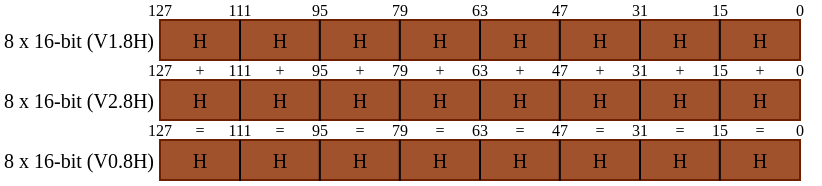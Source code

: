 <mxfile version="20.8.16" type="device"><diagram name="Page-1" id="wzH0FHUYwGM4sfR4gNnl"><mxGraphModel dx="574" dy="342" grid="1" gridSize="10" guides="1" tooltips="1" connect="1" arrows="1" fold="1" page="1" pageScale="1" pageWidth="850" pageHeight="1100" math="0" shadow="0"><root><mxCell id="0"/><mxCell id="1" parent="0"/><mxCell id="TKaCXlHHpjlB4VyzvJb0-10" value="" style="rounded=0;whiteSpace=wrap;html=1;fillColor=#a0522d;fontColor=#ffffff;strokeColor=#6D1F00;" vertex="1" parent="1"><mxGeometry x="160" y="220" width="320" height="20" as="geometry"/></mxCell><mxCell id="TKaCXlHHpjlB4VyzvJb0-11" value="" style="endArrow=none;html=1;rounded=0;entryX=0.75;entryY=0;entryDx=0;entryDy=0;exitX=0.75;exitY=1;exitDx=0;exitDy=0;" edge="1" parent="1" source="TKaCXlHHpjlB4VyzvJb0-10" target="TKaCXlHHpjlB4VyzvJb0-10"><mxGeometry width="50" height="50" relative="1" as="geometry"><mxPoint x="384.77" y="342.5" as="sourcePoint"/><mxPoint x="384.77" y="302.5" as="targetPoint"/></mxGeometry></mxCell><mxCell id="TKaCXlHHpjlB4VyzvJb0-12" value="" style="endArrow=none;html=1;rounded=0;entryX=0.5;entryY=0;entryDx=0;entryDy=0;exitX=0.5;exitY=1;exitDx=0;exitDy=0;" edge="1" parent="1" source="TKaCXlHHpjlB4VyzvJb0-10" target="TKaCXlHHpjlB4VyzvJb0-10"><mxGeometry width="50" height="50" relative="1" as="geometry"><mxPoint x="190" y="342.5" as="sourcePoint"/><mxPoint x="240" y="292.5" as="targetPoint"/></mxGeometry></mxCell><mxCell id="TKaCXlHHpjlB4VyzvJb0-13" value="" style="endArrow=none;html=1;rounded=0;entryX=0.125;entryY=0;entryDx=0;entryDy=0;entryPerimeter=0;exitX=0.125;exitY=1.023;exitDx=0;exitDy=0;exitPerimeter=0;" edge="1" parent="1" source="TKaCXlHHpjlB4VyzvJb0-10" target="TKaCXlHHpjlB4VyzvJb0-10"><mxGeometry width="50" height="50" relative="1" as="geometry"><mxPoint x="170" y="312.5" as="sourcePoint"/><mxPoint x="250" y="262.5" as="targetPoint"/></mxGeometry></mxCell><mxCell id="TKaCXlHHpjlB4VyzvJb0-19" value="8 x 16-bit (V1.8H)" style="text;html=1;strokeColor=none;fillColor=none;align=left;verticalAlign=middle;whiteSpace=wrap;rounded=0;fontSize=10;fontFamily=Computer Modern;" vertex="1" parent="1"><mxGeometry x="80" y="222.5" width="90" height="15" as="geometry"/></mxCell><mxCell id="TKaCXlHHpjlB4VyzvJb0-25" value="0" style="text;html=1;strokeColor=none;fillColor=none;align=center;verticalAlign=middle;whiteSpace=wrap;rounded=0;fontSize=8;fontFamily=Source Code Pro;" vertex="1" parent="1"><mxGeometry x="470" y="210" width="20" height="10" as="geometry"/></mxCell><mxCell id="TKaCXlHHpjlB4VyzvJb0-26" value="127" style="text;html=1;strokeColor=none;fillColor=none;align=center;verticalAlign=middle;whiteSpace=wrap;rounded=0;fontSize=8;fontFamily=Source Code Pro;" vertex="1" parent="1"><mxGeometry x="150" y="210" width="20" height="10" as="geometry"/></mxCell><mxCell id="TKaCXlHHpjlB4VyzvJb0-27" value="63" style="text;html=1;strokeColor=none;fillColor=none;align=center;verticalAlign=middle;whiteSpace=wrap;rounded=0;fontSize=8;fontFamily=Source Code Pro;" vertex="1" parent="1"><mxGeometry x="310" y="210" width="20" height="10" as="geometry"/></mxCell><mxCell id="TKaCXlHHpjlB4VyzvJb0-28" value="31" style="text;html=1;strokeColor=none;fillColor=none;align=center;verticalAlign=middle;whiteSpace=wrap;rounded=0;fontSize=8;fontFamily=Source Code Pro;" vertex="1" parent="1"><mxGeometry x="390" y="210" width="20" height="10" as="geometry"/></mxCell><mxCell id="TKaCXlHHpjlB4VyzvJb0-29" value="95" style="text;html=1;strokeColor=none;fillColor=none;align=center;verticalAlign=middle;whiteSpace=wrap;rounded=0;fontSize=8;fontFamily=Source Code Pro;" vertex="1" parent="1"><mxGeometry x="230" y="210" width="20" height="10" as="geometry"/></mxCell><mxCell id="TKaCXlHHpjlB4VyzvJb0-30" value="111" style="text;html=1;strokeColor=none;fillColor=none;align=center;verticalAlign=middle;whiteSpace=wrap;rounded=0;fontSize=8;fontFamily=Source Code Pro;" vertex="1" parent="1"><mxGeometry x="190" y="210" width="20" height="10" as="geometry"/></mxCell><mxCell id="TKaCXlHHpjlB4VyzvJb0-31" value="47" style="text;html=1;strokeColor=none;fillColor=none;align=center;verticalAlign=middle;whiteSpace=wrap;rounded=0;fontSize=8;fontFamily=Source Code Pro;" vertex="1" parent="1"><mxGeometry x="350" y="210" width="20" height="10" as="geometry"/></mxCell><mxCell id="TKaCXlHHpjlB4VyzvJb0-32" value="15" style="text;html=1;strokeColor=none;fillColor=none;align=center;verticalAlign=middle;whiteSpace=wrap;rounded=0;fontSize=8;fontFamily=Source Code Pro;" vertex="1" parent="1"><mxGeometry x="430" y="210" width="20" height="10" as="geometry"/></mxCell><mxCell id="TKaCXlHHpjlB4VyzvJb0-33" value="79" style="text;html=1;strokeColor=none;fillColor=none;align=center;verticalAlign=middle;whiteSpace=wrap;rounded=0;fontSize=8;fontFamily=Source Code Pro;" vertex="1" parent="1"><mxGeometry x="270" y="210" width="20" height="10" as="geometry"/></mxCell><mxCell id="TKaCXlHHpjlB4VyzvJb0-68" value="" style="endArrow=none;html=1;rounded=0;entryX=0.125;entryY=0;entryDx=0;entryDy=0;entryPerimeter=0;exitX=0.125;exitY=1.023;exitDx=0;exitDy=0;exitPerimeter=0;" edge="1" parent="1"><mxGeometry width="50" height="50" relative="1" as="geometry"><mxPoint x="239.9" y="240.46" as="sourcePoint"/><mxPoint x="239.9" y="220" as="targetPoint"/></mxGeometry></mxCell><mxCell id="TKaCXlHHpjlB4VyzvJb0-69" value="" style="endArrow=none;html=1;rounded=0;entryX=0.125;entryY=0;entryDx=0;entryDy=0;entryPerimeter=0;exitX=0.125;exitY=1.023;exitDx=0;exitDy=0;exitPerimeter=0;" edge="1" parent="1"><mxGeometry width="50" height="50" relative="1" as="geometry"><mxPoint x="279.9" y="240.46" as="sourcePoint"/><mxPoint x="279.9" y="220" as="targetPoint"/></mxGeometry></mxCell><mxCell id="TKaCXlHHpjlB4VyzvJb0-70" value="" style="endArrow=none;html=1;rounded=0;entryX=0.125;entryY=0;entryDx=0;entryDy=0;entryPerimeter=0;exitX=0.125;exitY=1.023;exitDx=0;exitDy=0;exitPerimeter=0;" edge="1" parent="1"><mxGeometry width="50" height="50" relative="1" as="geometry"><mxPoint x="359.9" y="240.46" as="sourcePoint"/><mxPoint x="359.9" y="220" as="targetPoint"/></mxGeometry></mxCell><mxCell id="TKaCXlHHpjlB4VyzvJb0-71" value="" style="endArrow=none;html=1;rounded=0;entryX=0.125;entryY=0;entryDx=0;entryDy=0;entryPerimeter=0;exitX=0.125;exitY=1.023;exitDx=0;exitDy=0;exitPerimeter=0;" edge="1" parent="1"><mxGeometry width="50" height="50" relative="1" as="geometry"><mxPoint x="439.9" y="240.23" as="sourcePoint"/><mxPoint x="439.9" y="219.77" as="targetPoint"/></mxGeometry></mxCell><mxCell id="TKaCXlHHpjlB4VyzvJb0-79" value="H" style="text;html=1;strokeColor=none;fillColor=none;align=center;verticalAlign=middle;whiteSpace=wrap;rounded=0;fontSize=10;fontFamily=Source Code Pro;" vertex="1" parent="1"><mxGeometry x="455" y="225" width="10" height="10" as="geometry"/></mxCell><mxCell id="TKaCXlHHpjlB4VyzvJb0-80" value="H" style="text;html=1;strokeColor=none;fillColor=none;align=center;verticalAlign=middle;whiteSpace=wrap;rounded=0;fontSize=10;fontFamily=Source Code Pro;" vertex="1" parent="1"><mxGeometry x="415" y="225" width="10" height="10" as="geometry"/></mxCell><mxCell id="TKaCXlHHpjlB4VyzvJb0-81" value="H" style="text;html=1;strokeColor=none;fillColor=none;align=center;verticalAlign=middle;whiteSpace=wrap;rounded=0;fontSize=10;fontFamily=Source Code Pro;" vertex="1" parent="1"><mxGeometry x="375" y="225" width="10" height="10" as="geometry"/></mxCell><mxCell id="TKaCXlHHpjlB4VyzvJb0-82" value="H" style="text;html=1;strokeColor=none;fillColor=none;align=center;verticalAlign=middle;whiteSpace=wrap;rounded=0;fontSize=10;fontFamily=Source Code Pro;" vertex="1" parent="1"><mxGeometry x="335" y="225" width="10" height="10" as="geometry"/></mxCell><mxCell id="TKaCXlHHpjlB4VyzvJb0-83" value="H" style="text;html=1;strokeColor=none;fillColor=none;align=center;verticalAlign=middle;whiteSpace=wrap;rounded=0;fontSize=10;fontFamily=Source Code Pro;" vertex="1" parent="1"><mxGeometry x="295" y="225" width="10" height="10" as="geometry"/></mxCell><mxCell id="TKaCXlHHpjlB4VyzvJb0-84" value="H" style="text;html=1;strokeColor=none;fillColor=none;align=center;verticalAlign=middle;whiteSpace=wrap;rounded=0;fontSize=10;fontFamily=Source Code Pro;" vertex="1" parent="1"><mxGeometry x="255" y="225" width="10" height="10" as="geometry"/></mxCell><mxCell id="TKaCXlHHpjlB4VyzvJb0-85" value="H" style="text;html=1;strokeColor=none;fillColor=none;align=center;verticalAlign=middle;whiteSpace=wrap;rounded=0;fontSize=10;fontFamily=Source Code Pro;" vertex="1" parent="1"><mxGeometry x="215" y="225" width="10" height="10" as="geometry"/></mxCell><mxCell id="TKaCXlHHpjlB4VyzvJb0-86" value="H" style="text;html=1;strokeColor=none;fillColor=none;align=center;verticalAlign=middle;whiteSpace=wrap;rounded=0;fontSize=10;fontFamily=Source Code Pro;" vertex="1" parent="1"><mxGeometry x="175" y="225" width="10" height="10" as="geometry"/></mxCell><mxCell id="TKaCXlHHpjlB4VyzvJb0-129" value="" style="rounded=0;whiteSpace=wrap;html=1;fillColor=#a0522d;fontColor=#ffffff;strokeColor=#6D1F00;" vertex="1" parent="1"><mxGeometry x="160" y="250" width="320" height="20" as="geometry"/></mxCell><mxCell id="TKaCXlHHpjlB4VyzvJb0-130" value="" style="endArrow=none;html=1;rounded=0;entryX=0.75;entryY=0;entryDx=0;entryDy=0;exitX=0.75;exitY=1;exitDx=0;exitDy=0;" edge="1" parent="1" source="TKaCXlHHpjlB4VyzvJb0-129" target="TKaCXlHHpjlB4VyzvJb0-129"><mxGeometry width="50" height="50" relative="1" as="geometry"><mxPoint x="384.77" y="372.5" as="sourcePoint"/><mxPoint x="384.77" y="332.5" as="targetPoint"/></mxGeometry></mxCell><mxCell id="TKaCXlHHpjlB4VyzvJb0-131" value="" style="endArrow=none;html=1;rounded=0;entryX=0.5;entryY=0;entryDx=0;entryDy=0;exitX=0.5;exitY=1;exitDx=0;exitDy=0;" edge="1" parent="1" source="TKaCXlHHpjlB4VyzvJb0-129" target="TKaCXlHHpjlB4VyzvJb0-129"><mxGeometry width="50" height="50" relative="1" as="geometry"><mxPoint x="190" y="372.5" as="sourcePoint"/><mxPoint x="240" y="322.5" as="targetPoint"/></mxGeometry></mxCell><mxCell id="TKaCXlHHpjlB4VyzvJb0-132" value="" style="endArrow=none;html=1;rounded=0;entryX=0.125;entryY=0;entryDx=0;entryDy=0;entryPerimeter=0;exitX=0.125;exitY=1.023;exitDx=0;exitDy=0;exitPerimeter=0;" edge="1" parent="1" source="TKaCXlHHpjlB4VyzvJb0-129" target="TKaCXlHHpjlB4VyzvJb0-129"><mxGeometry width="50" height="50" relative="1" as="geometry"><mxPoint x="170" y="342.5" as="sourcePoint"/><mxPoint x="250" y="292.5" as="targetPoint"/></mxGeometry></mxCell><mxCell id="TKaCXlHHpjlB4VyzvJb0-133" value="8 x 16-bit (V2.8H)" style="text;html=1;strokeColor=none;fillColor=none;align=left;verticalAlign=middle;whiteSpace=wrap;rounded=0;fontSize=10;fontFamily=Computer Modern;" vertex="1" parent="1"><mxGeometry x="80" y="252.5" width="90" height="15" as="geometry"/></mxCell><mxCell id="TKaCXlHHpjlB4VyzvJb0-134" value="0" style="text;html=1;strokeColor=none;fillColor=none;align=center;verticalAlign=middle;whiteSpace=wrap;rounded=0;fontSize=8;fontFamily=Source Code Pro;" vertex="1" parent="1"><mxGeometry x="470" y="240" width="20" height="10" as="geometry"/></mxCell><mxCell id="TKaCXlHHpjlB4VyzvJb0-135" value="127" style="text;html=1;strokeColor=none;fillColor=none;align=center;verticalAlign=middle;whiteSpace=wrap;rounded=0;fontSize=8;fontFamily=Source Code Pro;" vertex="1" parent="1"><mxGeometry x="150" y="240" width="20" height="10" as="geometry"/></mxCell><mxCell id="TKaCXlHHpjlB4VyzvJb0-136" value="63" style="text;html=1;strokeColor=none;fillColor=none;align=center;verticalAlign=middle;whiteSpace=wrap;rounded=0;fontSize=8;fontFamily=Source Code Pro;" vertex="1" parent="1"><mxGeometry x="310" y="240" width="20" height="10" as="geometry"/></mxCell><mxCell id="TKaCXlHHpjlB4VyzvJb0-137" value="31" style="text;html=1;strokeColor=none;fillColor=none;align=center;verticalAlign=middle;whiteSpace=wrap;rounded=0;fontSize=8;fontFamily=Source Code Pro;" vertex="1" parent="1"><mxGeometry x="390" y="240" width="20" height="10" as="geometry"/></mxCell><mxCell id="TKaCXlHHpjlB4VyzvJb0-138" value="95" style="text;html=1;strokeColor=none;fillColor=none;align=center;verticalAlign=middle;whiteSpace=wrap;rounded=0;fontSize=8;fontFamily=Source Code Pro;" vertex="1" parent="1"><mxGeometry x="230" y="240" width="20" height="10" as="geometry"/></mxCell><mxCell id="TKaCXlHHpjlB4VyzvJb0-139" value="111" style="text;html=1;strokeColor=none;fillColor=none;align=center;verticalAlign=middle;whiteSpace=wrap;rounded=0;fontSize=8;fontFamily=Source Code Pro;" vertex="1" parent="1"><mxGeometry x="190" y="240" width="20" height="10" as="geometry"/></mxCell><mxCell id="TKaCXlHHpjlB4VyzvJb0-140" value="47" style="text;html=1;strokeColor=none;fillColor=none;align=center;verticalAlign=middle;whiteSpace=wrap;rounded=0;fontSize=8;fontFamily=Source Code Pro;" vertex="1" parent="1"><mxGeometry x="350" y="240" width="20" height="10" as="geometry"/></mxCell><mxCell id="TKaCXlHHpjlB4VyzvJb0-141" value="15" style="text;html=1;strokeColor=none;fillColor=none;align=center;verticalAlign=middle;whiteSpace=wrap;rounded=0;fontSize=8;fontFamily=Source Code Pro;" vertex="1" parent="1"><mxGeometry x="430" y="240" width="20" height="10" as="geometry"/></mxCell><mxCell id="TKaCXlHHpjlB4VyzvJb0-142" value="79" style="text;html=1;strokeColor=none;fillColor=none;align=center;verticalAlign=middle;whiteSpace=wrap;rounded=0;fontSize=8;fontFamily=Source Code Pro;" vertex="1" parent="1"><mxGeometry x="270" y="240" width="20" height="10" as="geometry"/></mxCell><mxCell id="TKaCXlHHpjlB4VyzvJb0-143" value="" style="endArrow=none;html=1;rounded=0;entryX=0.125;entryY=0;entryDx=0;entryDy=0;entryPerimeter=0;exitX=0.125;exitY=1.023;exitDx=0;exitDy=0;exitPerimeter=0;" edge="1" parent="1"><mxGeometry width="50" height="50" relative="1" as="geometry"><mxPoint x="239.9" y="270.46" as="sourcePoint"/><mxPoint x="239.9" y="250" as="targetPoint"/></mxGeometry></mxCell><mxCell id="TKaCXlHHpjlB4VyzvJb0-144" value="" style="endArrow=none;html=1;rounded=0;entryX=0.125;entryY=0;entryDx=0;entryDy=0;entryPerimeter=0;exitX=0.125;exitY=1.023;exitDx=0;exitDy=0;exitPerimeter=0;" edge="1" parent="1"><mxGeometry width="50" height="50" relative="1" as="geometry"><mxPoint x="279.9" y="270.46" as="sourcePoint"/><mxPoint x="279.9" y="250" as="targetPoint"/></mxGeometry></mxCell><mxCell id="TKaCXlHHpjlB4VyzvJb0-145" value="" style="endArrow=none;html=1;rounded=0;entryX=0.125;entryY=0;entryDx=0;entryDy=0;entryPerimeter=0;exitX=0.125;exitY=1.023;exitDx=0;exitDy=0;exitPerimeter=0;" edge="1" parent="1"><mxGeometry width="50" height="50" relative="1" as="geometry"><mxPoint x="359.9" y="270.46" as="sourcePoint"/><mxPoint x="359.9" y="250" as="targetPoint"/></mxGeometry></mxCell><mxCell id="TKaCXlHHpjlB4VyzvJb0-146" value="" style="endArrow=none;html=1;rounded=0;entryX=0.125;entryY=0;entryDx=0;entryDy=0;entryPerimeter=0;exitX=0.125;exitY=1.023;exitDx=0;exitDy=0;exitPerimeter=0;" edge="1" parent="1"><mxGeometry width="50" height="50" relative="1" as="geometry"><mxPoint x="439.9" y="270.23" as="sourcePoint"/><mxPoint x="439.9" y="249.77" as="targetPoint"/></mxGeometry></mxCell><mxCell id="TKaCXlHHpjlB4VyzvJb0-147" value="H" style="text;html=1;strokeColor=none;fillColor=none;align=center;verticalAlign=middle;whiteSpace=wrap;rounded=0;fontSize=10;fontFamily=Source Code Pro;" vertex="1" parent="1"><mxGeometry x="455" y="255" width="10" height="10" as="geometry"/></mxCell><mxCell id="TKaCXlHHpjlB4VyzvJb0-148" value="H" style="text;html=1;strokeColor=none;fillColor=none;align=center;verticalAlign=middle;whiteSpace=wrap;rounded=0;fontSize=10;fontFamily=Source Code Pro;" vertex="1" parent="1"><mxGeometry x="415" y="255" width="10" height="10" as="geometry"/></mxCell><mxCell id="TKaCXlHHpjlB4VyzvJb0-149" value="H" style="text;html=1;strokeColor=none;fillColor=none;align=center;verticalAlign=middle;whiteSpace=wrap;rounded=0;fontSize=10;fontFamily=Source Code Pro;" vertex="1" parent="1"><mxGeometry x="375" y="255" width="10" height="10" as="geometry"/></mxCell><mxCell id="TKaCXlHHpjlB4VyzvJb0-150" value="H" style="text;html=1;strokeColor=none;fillColor=none;align=center;verticalAlign=middle;whiteSpace=wrap;rounded=0;fontSize=10;fontFamily=Source Code Pro;" vertex="1" parent="1"><mxGeometry x="335" y="255" width="10" height="10" as="geometry"/></mxCell><mxCell id="TKaCXlHHpjlB4VyzvJb0-151" value="H" style="text;html=1;strokeColor=none;fillColor=none;align=center;verticalAlign=middle;whiteSpace=wrap;rounded=0;fontSize=10;fontFamily=Source Code Pro;" vertex="1" parent="1"><mxGeometry x="295" y="255" width="10" height="10" as="geometry"/></mxCell><mxCell id="TKaCXlHHpjlB4VyzvJb0-152" value="H" style="text;html=1;strokeColor=none;fillColor=none;align=center;verticalAlign=middle;whiteSpace=wrap;rounded=0;fontSize=10;fontFamily=Source Code Pro;" vertex="1" parent="1"><mxGeometry x="255" y="255" width="10" height="10" as="geometry"/></mxCell><mxCell id="TKaCXlHHpjlB4VyzvJb0-153" value="H" style="text;html=1;strokeColor=none;fillColor=none;align=center;verticalAlign=middle;whiteSpace=wrap;rounded=0;fontSize=10;fontFamily=Source Code Pro;" vertex="1" parent="1"><mxGeometry x="215" y="255" width="10" height="10" as="geometry"/></mxCell><mxCell id="TKaCXlHHpjlB4VyzvJb0-154" value="H" style="text;html=1;strokeColor=none;fillColor=none;align=center;verticalAlign=middle;whiteSpace=wrap;rounded=0;fontSize=10;fontFamily=Source Code Pro;" vertex="1" parent="1"><mxGeometry x="175" y="255" width="10" height="10" as="geometry"/></mxCell><mxCell id="TKaCXlHHpjlB4VyzvJb0-155" value="" style="rounded=0;whiteSpace=wrap;html=1;fillColor=#a0522d;fontColor=#ffffff;strokeColor=#6D1F00;" vertex="1" parent="1"><mxGeometry x="160" y="280" width="320" height="20" as="geometry"/></mxCell><mxCell id="TKaCXlHHpjlB4VyzvJb0-156" value="" style="endArrow=none;html=1;rounded=0;entryX=0.75;entryY=0;entryDx=0;entryDy=0;exitX=0.75;exitY=1;exitDx=0;exitDy=0;" edge="1" parent="1" source="TKaCXlHHpjlB4VyzvJb0-155" target="TKaCXlHHpjlB4VyzvJb0-155"><mxGeometry width="50" height="50" relative="1" as="geometry"><mxPoint x="384.77" y="402.5" as="sourcePoint"/><mxPoint x="384.77" y="362.5" as="targetPoint"/></mxGeometry></mxCell><mxCell id="TKaCXlHHpjlB4VyzvJb0-157" value="" style="endArrow=none;html=1;rounded=0;entryX=0.5;entryY=0;entryDx=0;entryDy=0;exitX=0.5;exitY=1;exitDx=0;exitDy=0;" edge="1" parent="1" source="TKaCXlHHpjlB4VyzvJb0-155" target="TKaCXlHHpjlB4VyzvJb0-155"><mxGeometry width="50" height="50" relative="1" as="geometry"><mxPoint x="190" y="402.5" as="sourcePoint"/><mxPoint x="240" y="352.5" as="targetPoint"/></mxGeometry></mxCell><mxCell id="TKaCXlHHpjlB4VyzvJb0-158" value="" style="endArrow=none;html=1;rounded=0;entryX=0.125;entryY=0;entryDx=0;entryDy=0;entryPerimeter=0;exitX=0.125;exitY=1.023;exitDx=0;exitDy=0;exitPerimeter=0;" edge="1" parent="1" source="TKaCXlHHpjlB4VyzvJb0-155" target="TKaCXlHHpjlB4VyzvJb0-155"><mxGeometry width="50" height="50" relative="1" as="geometry"><mxPoint x="170" y="372.5" as="sourcePoint"/><mxPoint x="250" y="322.5" as="targetPoint"/></mxGeometry></mxCell><mxCell id="TKaCXlHHpjlB4VyzvJb0-159" value="8 x 16-bit (V0.8H)" style="text;html=1;strokeColor=none;fillColor=none;align=left;verticalAlign=middle;whiteSpace=wrap;rounded=0;fontSize=10;fontFamily=Computer Modern;" vertex="1" parent="1"><mxGeometry x="80" y="282.5" width="90" height="15" as="geometry"/></mxCell><mxCell id="TKaCXlHHpjlB4VyzvJb0-160" value="0" style="text;html=1;strokeColor=none;fillColor=none;align=center;verticalAlign=middle;whiteSpace=wrap;rounded=0;fontSize=8;fontFamily=Source Code Pro;" vertex="1" parent="1"><mxGeometry x="470" y="270" width="20" height="10" as="geometry"/></mxCell><mxCell id="TKaCXlHHpjlB4VyzvJb0-161" value="127" style="text;html=1;strokeColor=none;fillColor=none;align=center;verticalAlign=middle;whiteSpace=wrap;rounded=0;fontSize=8;fontFamily=Source Code Pro;" vertex="1" parent="1"><mxGeometry x="150" y="270" width="20" height="10" as="geometry"/></mxCell><mxCell id="TKaCXlHHpjlB4VyzvJb0-162" value="63" style="text;html=1;strokeColor=none;fillColor=none;align=center;verticalAlign=middle;whiteSpace=wrap;rounded=0;fontSize=8;fontFamily=Source Code Pro;" vertex="1" parent="1"><mxGeometry x="310" y="270" width="20" height="10" as="geometry"/></mxCell><mxCell id="TKaCXlHHpjlB4VyzvJb0-163" value="31" style="text;html=1;strokeColor=none;fillColor=none;align=center;verticalAlign=middle;whiteSpace=wrap;rounded=0;fontSize=8;fontFamily=Source Code Pro;" vertex="1" parent="1"><mxGeometry x="390" y="270" width="20" height="10" as="geometry"/></mxCell><mxCell id="TKaCXlHHpjlB4VyzvJb0-164" value="95" style="text;html=1;strokeColor=none;fillColor=none;align=center;verticalAlign=middle;whiteSpace=wrap;rounded=0;fontSize=8;fontFamily=Source Code Pro;" vertex="1" parent="1"><mxGeometry x="230" y="270" width="20" height="10" as="geometry"/></mxCell><mxCell id="TKaCXlHHpjlB4VyzvJb0-165" value="111" style="text;html=1;strokeColor=none;fillColor=none;align=center;verticalAlign=middle;whiteSpace=wrap;rounded=0;fontSize=8;fontFamily=Source Code Pro;" vertex="1" parent="1"><mxGeometry x="190" y="270" width="20" height="10" as="geometry"/></mxCell><mxCell id="TKaCXlHHpjlB4VyzvJb0-166" value="47" style="text;html=1;strokeColor=none;fillColor=none;align=center;verticalAlign=middle;whiteSpace=wrap;rounded=0;fontSize=8;fontFamily=Source Code Pro;" vertex="1" parent="1"><mxGeometry x="350" y="270" width="20" height="10" as="geometry"/></mxCell><mxCell id="TKaCXlHHpjlB4VyzvJb0-167" value="15" style="text;html=1;strokeColor=none;fillColor=none;align=center;verticalAlign=middle;whiteSpace=wrap;rounded=0;fontSize=8;fontFamily=Source Code Pro;" vertex="1" parent="1"><mxGeometry x="430" y="270" width="20" height="10" as="geometry"/></mxCell><mxCell id="TKaCXlHHpjlB4VyzvJb0-168" value="79" style="text;html=1;strokeColor=none;fillColor=none;align=center;verticalAlign=middle;whiteSpace=wrap;rounded=0;fontSize=8;fontFamily=Source Code Pro;" vertex="1" parent="1"><mxGeometry x="270" y="270" width="20" height="10" as="geometry"/></mxCell><mxCell id="TKaCXlHHpjlB4VyzvJb0-169" value="" style="endArrow=none;html=1;rounded=0;entryX=0.125;entryY=0;entryDx=0;entryDy=0;entryPerimeter=0;exitX=0.125;exitY=1.023;exitDx=0;exitDy=0;exitPerimeter=0;" edge="1" parent="1"><mxGeometry width="50" height="50" relative="1" as="geometry"><mxPoint x="239.9" y="300.46" as="sourcePoint"/><mxPoint x="239.9" y="280" as="targetPoint"/></mxGeometry></mxCell><mxCell id="TKaCXlHHpjlB4VyzvJb0-170" value="" style="endArrow=none;html=1;rounded=0;entryX=0.125;entryY=0;entryDx=0;entryDy=0;entryPerimeter=0;exitX=0.125;exitY=1.023;exitDx=0;exitDy=0;exitPerimeter=0;" edge="1" parent="1"><mxGeometry width="50" height="50" relative="1" as="geometry"><mxPoint x="279.9" y="300.46" as="sourcePoint"/><mxPoint x="279.9" y="280" as="targetPoint"/></mxGeometry></mxCell><mxCell id="TKaCXlHHpjlB4VyzvJb0-171" value="" style="endArrow=none;html=1;rounded=0;entryX=0.125;entryY=0;entryDx=0;entryDy=0;entryPerimeter=0;exitX=0.125;exitY=1.023;exitDx=0;exitDy=0;exitPerimeter=0;" edge="1" parent="1"><mxGeometry width="50" height="50" relative="1" as="geometry"><mxPoint x="359.9" y="300.46" as="sourcePoint"/><mxPoint x="359.9" y="280" as="targetPoint"/></mxGeometry></mxCell><mxCell id="TKaCXlHHpjlB4VyzvJb0-172" value="" style="endArrow=none;html=1;rounded=0;entryX=0.125;entryY=0;entryDx=0;entryDy=0;entryPerimeter=0;exitX=0.125;exitY=1.023;exitDx=0;exitDy=0;exitPerimeter=0;" edge="1" parent="1"><mxGeometry width="50" height="50" relative="1" as="geometry"><mxPoint x="439.9" y="300.23" as="sourcePoint"/><mxPoint x="439.9" y="279.77" as="targetPoint"/></mxGeometry></mxCell><mxCell id="TKaCXlHHpjlB4VyzvJb0-173" value="H" style="text;html=1;strokeColor=none;fillColor=none;align=center;verticalAlign=middle;whiteSpace=wrap;rounded=0;fontSize=10;fontFamily=Source Code Pro;" vertex="1" parent="1"><mxGeometry x="455" y="285" width="10" height="10" as="geometry"/></mxCell><mxCell id="TKaCXlHHpjlB4VyzvJb0-174" value="H" style="text;html=1;strokeColor=none;fillColor=none;align=center;verticalAlign=middle;whiteSpace=wrap;rounded=0;fontSize=10;fontFamily=Source Code Pro;" vertex="1" parent="1"><mxGeometry x="415" y="285" width="10" height="10" as="geometry"/></mxCell><mxCell id="TKaCXlHHpjlB4VyzvJb0-175" value="H" style="text;html=1;strokeColor=none;fillColor=none;align=center;verticalAlign=middle;whiteSpace=wrap;rounded=0;fontSize=10;fontFamily=Source Code Pro;" vertex="1" parent="1"><mxGeometry x="375" y="285" width="10" height="10" as="geometry"/></mxCell><mxCell id="TKaCXlHHpjlB4VyzvJb0-176" value="H" style="text;html=1;strokeColor=none;fillColor=none;align=center;verticalAlign=middle;whiteSpace=wrap;rounded=0;fontSize=10;fontFamily=Source Code Pro;" vertex="1" parent="1"><mxGeometry x="335" y="285" width="10" height="10" as="geometry"/></mxCell><mxCell id="TKaCXlHHpjlB4VyzvJb0-177" value="H" style="text;html=1;strokeColor=none;fillColor=none;align=center;verticalAlign=middle;whiteSpace=wrap;rounded=0;fontSize=10;fontFamily=Source Code Pro;" vertex="1" parent="1"><mxGeometry x="295" y="285" width="10" height="10" as="geometry"/></mxCell><mxCell id="TKaCXlHHpjlB4VyzvJb0-178" value="H" style="text;html=1;strokeColor=none;fillColor=none;align=center;verticalAlign=middle;whiteSpace=wrap;rounded=0;fontSize=10;fontFamily=Source Code Pro;" vertex="1" parent="1"><mxGeometry x="255" y="285" width="10" height="10" as="geometry"/></mxCell><mxCell id="TKaCXlHHpjlB4VyzvJb0-179" value="H" style="text;html=1;strokeColor=none;fillColor=none;align=center;verticalAlign=middle;whiteSpace=wrap;rounded=0;fontSize=10;fontFamily=Source Code Pro;" vertex="1" parent="1"><mxGeometry x="215" y="285" width="10" height="10" as="geometry"/></mxCell><mxCell id="TKaCXlHHpjlB4VyzvJb0-180" value="H" style="text;html=1;strokeColor=none;fillColor=none;align=center;verticalAlign=middle;whiteSpace=wrap;rounded=0;fontSize=10;fontFamily=Source Code Pro;" vertex="1" parent="1"><mxGeometry x="175" y="285" width="10" height="10" as="geometry"/></mxCell><mxCell id="TKaCXlHHpjlB4VyzvJb0-183" value="+" style="text;html=1;strokeColor=none;fillColor=none;align=center;verticalAlign=middle;whiteSpace=wrap;rounded=0;fontSize=8;fontFamily=Source Code Pro;" vertex="1" parent="1"><mxGeometry x="450" y="240" width="20" height="10" as="geometry"/></mxCell><mxCell id="TKaCXlHHpjlB4VyzvJb0-185" value="+" style="text;html=1;strokeColor=none;fillColor=none;align=center;verticalAlign=middle;whiteSpace=wrap;rounded=0;fontSize=8;fontFamily=Source Code Pro;" vertex="1" parent="1"><mxGeometry x="290" y="240" width="20" height="10" as="geometry"/></mxCell><mxCell id="TKaCXlHHpjlB4VyzvJb0-186" value="+" style="text;html=1;strokeColor=none;fillColor=none;align=center;verticalAlign=middle;whiteSpace=wrap;rounded=0;fontSize=8;fontFamily=Source Code Pro;" vertex="1" parent="1"><mxGeometry x="370" y="240" width="20" height="10" as="geometry"/></mxCell><mxCell id="TKaCXlHHpjlB4VyzvJb0-187" value="+" style="text;html=1;strokeColor=none;fillColor=none;align=center;verticalAlign=middle;whiteSpace=wrap;rounded=0;fontSize=8;fontFamily=Source Code Pro;" vertex="1" parent="1"><mxGeometry x="210" y="240" width="20" height="10" as="geometry"/></mxCell><mxCell id="TKaCXlHHpjlB4VyzvJb0-188" value="+" style="text;html=1;strokeColor=none;fillColor=none;align=center;verticalAlign=middle;whiteSpace=wrap;rounded=0;fontSize=8;fontFamily=Source Code Pro;" vertex="1" parent="1"><mxGeometry x="170" y="240" width="20" height="10" as="geometry"/></mxCell><mxCell id="TKaCXlHHpjlB4VyzvJb0-189" value="+" style="text;html=1;strokeColor=none;fillColor=none;align=center;verticalAlign=middle;whiteSpace=wrap;rounded=0;fontSize=8;fontFamily=Source Code Pro;" vertex="1" parent="1"><mxGeometry x="330" y="240" width="20" height="10" as="geometry"/></mxCell><mxCell id="TKaCXlHHpjlB4VyzvJb0-190" value="+" style="text;html=1;strokeColor=none;fillColor=none;align=center;verticalAlign=middle;whiteSpace=wrap;rounded=0;fontSize=8;fontFamily=Source Code Pro;" vertex="1" parent="1"><mxGeometry x="410" y="240" width="20" height="10" as="geometry"/></mxCell><mxCell id="TKaCXlHHpjlB4VyzvJb0-191" value="+" style="text;html=1;strokeColor=none;fillColor=none;align=center;verticalAlign=middle;whiteSpace=wrap;rounded=0;fontSize=8;fontFamily=Source Code Pro;" vertex="1" parent="1"><mxGeometry x="250" y="240" width="20" height="10" as="geometry"/></mxCell><mxCell id="TKaCXlHHpjlB4VyzvJb0-192" value="=" style="text;html=1;strokeColor=none;fillColor=none;align=center;verticalAlign=middle;whiteSpace=wrap;rounded=0;fontSize=8;fontFamily=Source Code Pro;" vertex="1" parent="1"><mxGeometry x="450" y="270" width="20" height="10" as="geometry"/></mxCell><mxCell id="TKaCXlHHpjlB4VyzvJb0-193" value="=" style="text;html=1;strokeColor=none;fillColor=none;align=center;verticalAlign=middle;whiteSpace=wrap;rounded=0;fontSize=8;fontFamily=Source Code Pro;" vertex="1" parent="1"><mxGeometry x="290" y="270" width="20" height="10" as="geometry"/></mxCell><mxCell id="TKaCXlHHpjlB4VyzvJb0-194" value="=" style="text;html=1;strokeColor=none;fillColor=none;align=center;verticalAlign=middle;whiteSpace=wrap;rounded=0;fontSize=8;fontFamily=Source Code Pro;" vertex="1" parent="1"><mxGeometry x="370" y="270" width="20" height="10" as="geometry"/></mxCell><mxCell id="TKaCXlHHpjlB4VyzvJb0-195" value="=" style="text;html=1;strokeColor=none;fillColor=none;align=center;verticalAlign=middle;whiteSpace=wrap;rounded=0;fontSize=8;fontFamily=Source Code Pro;" vertex="1" parent="1"><mxGeometry x="210" y="270" width="20" height="10" as="geometry"/></mxCell><mxCell id="TKaCXlHHpjlB4VyzvJb0-196" value="=" style="text;html=1;strokeColor=none;fillColor=none;align=center;verticalAlign=middle;whiteSpace=wrap;rounded=0;fontSize=8;fontFamily=Source Code Pro;" vertex="1" parent="1"><mxGeometry x="170" y="270" width="20" height="10" as="geometry"/></mxCell><mxCell id="TKaCXlHHpjlB4VyzvJb0-197" value="=" style="text;html=1;strokeColor=none;fillColor=none;align=center;verticalAlign=middle;whiteSpace=wrap;rounded=0;fontSize=8;fontFamily=Source Code Pro;" vertex="1" parent="1"><mxGeometry x="330" y="270" width="20" height="10" as="geometry"/></mxCell><mxCell id="TKaCXlHHpjlB4VyzvJb0-198" value="=" style="text;html=1;strokeColor=none;fillColor=none;align=center;verticalAlign=middle;whiteSpace=wrap;rounded=0;fontSize=8;fontFamily=Source Code Pro;" vertex="1" parent="1"><mxGeometry x="410" y="270" width="20" height="10" as="geometry"/></mxCell><mxCell id="TKaCXlHHpjlB4VyzvJb0-199" value="=" style="text;html=1;strokeColor=none;fillColor=none;align=center;verticalAlign=middle;whiteSpace=wrap;rounded=0;fontSize=8;fontFamily=Source Code Pro;" vertex="1" parent="1"><mxGeometry x="250" y="270" width="20" height="10" as="geometry"/></mxCell></root></mxGraphModel></diagram></mxfile>